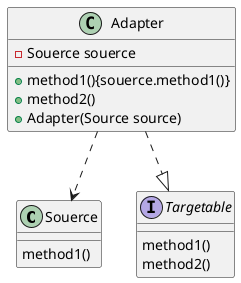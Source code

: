 @startuml
class Souerce
interface Targetable
class Adapter

Adapter ..>Souerce
Adapter..|>Targetable

Targetable : method1()
Targetable : method2()

Adapter : - Souerce souerce

Adapter : +method1(){souerce.method1()}
Adapter : +method2()
Adapter : +Adapter(Source source)
Souerce : method1()
@enduml